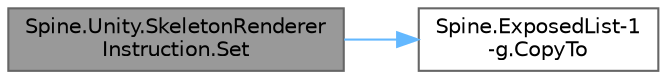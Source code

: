 digraph "Spine.Unity.SkeletonRendererInstruction.Set"
{
 // LATEX_PDF_SIZE
  bgcolor="transparent";
  edge [fontname=Helvetica,fontsize=10,labelfontname=Helvetica,labelfontsize=10];
  node [fontname=Helvetica,fontsize=10,shape=box,height=0.2,width=0.4];
  rankdir="LR";
  Node1 [id="Node000001",label="Spine.Unity.SkeletonRenderer\lInstruction.Set",height=0.2,width=0.4,color="gray40", fillcolor="grey60", style="filled", fontcolor="black",tooltip=" "];
  Node1 -> Node2 [id="edge1_Node000001_Node000002",color="steelblue1",style="solid",tooltip=" "];
  Node2 [id="Node000002",label="Spine.ExposedList-1\l-g.CopyTo",height=0.2,width=0.4,color="grey40", fillcolor="white", style="filled",URL="$class_spine_1_1_exposed_list-1-g.html#a09719a283830dc9deeab2ded7ddd36df",tooltip=" "];
}
